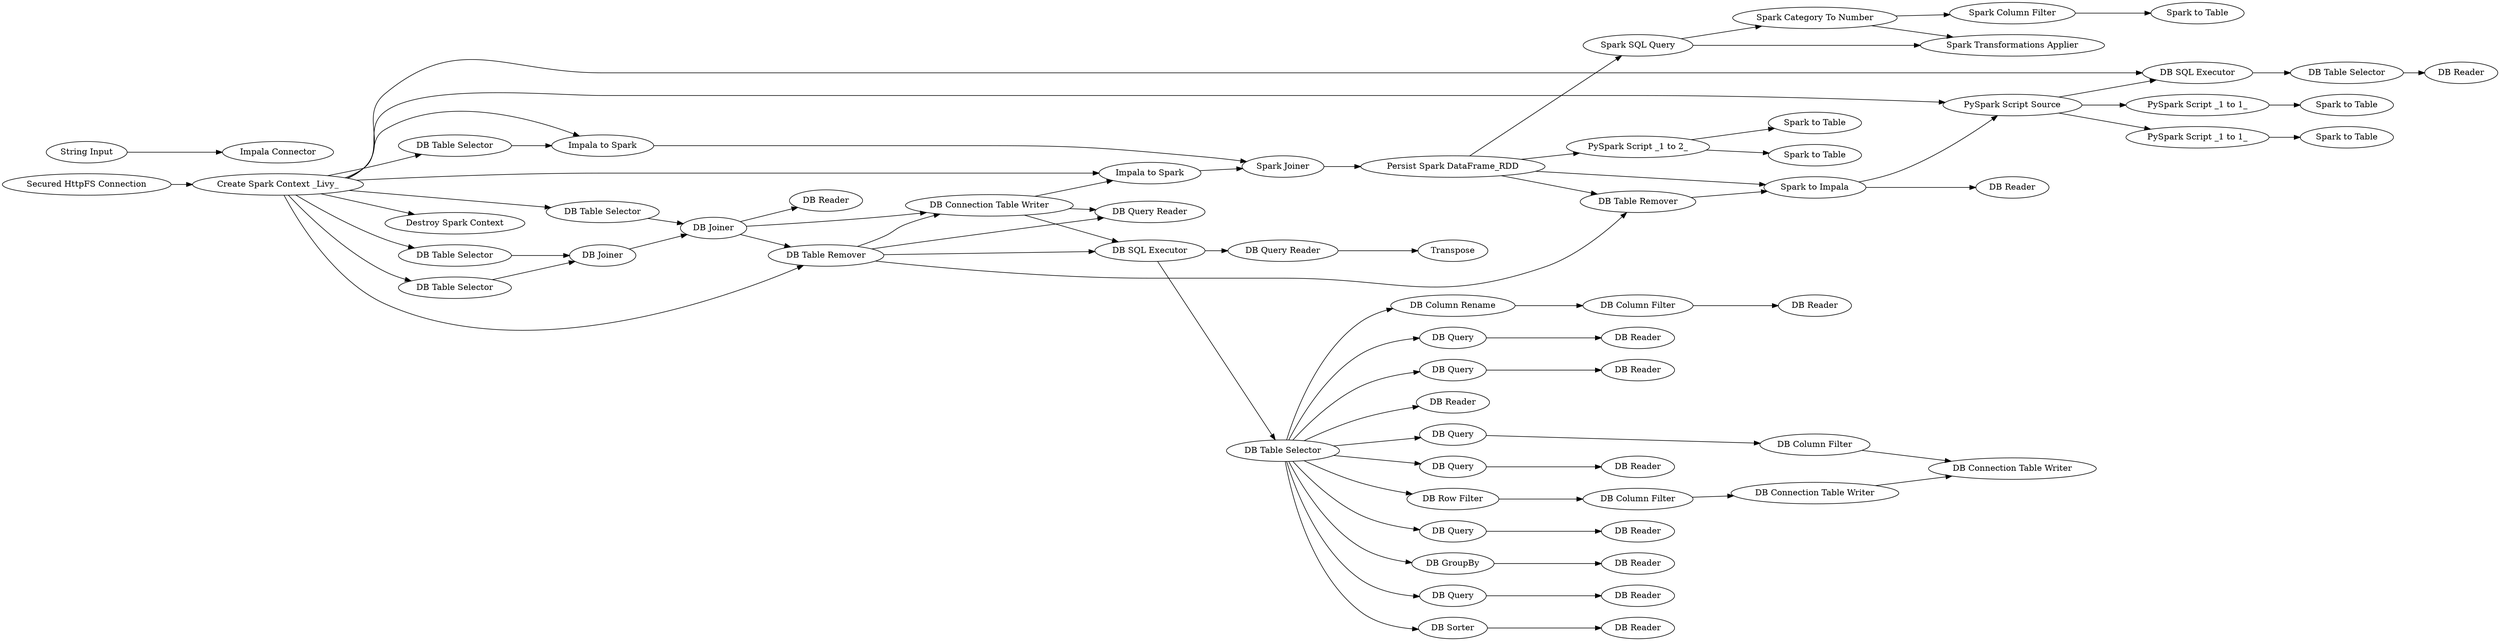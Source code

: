 digraph {
	1886 -> 1887
	1887 -> 1864
	1869 -> 1874
	1904 -> 1868
	1905 -> 1906
	1891 -> 1898
	1950 -> 1894
	1924 -> 1925
	1859 -> 1860
	1860 -> 1866
	1861 -> 1860
	1873 -> 1870
	1859 -> 1943
	3 -> 1858
	1887 -> 3
	1894 -> 1893
	1906 -> 1909
	1902 -> 1901
	1858 -> 1859
	1861 -> 1868
	1916 -> 1917
	1937 -> 1945
	1859 -> 1861
	1926 -> 1946
	1887 -> 1949
	1894 -> 1897
	1869 -> 1924
	1866 -> 1869
	1941 -> 1944
	1904 -> 1950
	1887 -> 1899
	1946 -> 1945
	1921 -> 1922
	1948 -> 1865
	1874 -> 1875
	1869 -> 1940
	1897 -> 1896
	1950 -> 1872
	1869 -> 1913
	1906 -> 1907
	1917 -> 1923
	1901 -> 1903
	1920 -> 1938
	1949 -> 1865
	1887 -> 2
	1905 -> 1907
	1893 -> 1895
	1891 -> 1900
	1866 -> 1890
	1869 -> 1873
	1869 -> 1921
	1864 -> 1948
	1887 -> 1861
	1868 -> 1950
	1869 -> 1941
	1887 -> 1902
	1894 -> 1902
	1909 -> 1908
	1927 -> 1928
	1887 -> 4
	2 -> 1858
	1865 -> 1904
	1869 -> 1926
	1860 -> 1949
	1869 -> 1920
	1869 -> 1916
	1869 -> 1927
	1887 -> 1948
	1860 -> 1871
	1938 -> 1937
	1861 -> 1866
	4 -> 1859
	1887 -> 1894
	1904 -> 1891
	1913 -> 1914
	1890 -> 1951
	1947 -> 1885
	1861 -> 1871
	1904 -> 1905
	1875 [label="DB Reader"]
	1947 [label="String Input"]
	1901 [label="DB Table Selector"]
	1866 [label="DB SQL Executor"]
	1908 [label="Spark to Table"]
	1944 [label="DB Reader"]
	1903 [label="DB Reader"]
	1900 [label="Spark to Table"]
	1887 [label="Create Spark Context _Livy_"]
	1893 [label="PySpark Script _1 to 1_"]
	1894 [label="PySpark Script Source"]
	1868 [label="DB Table Remover"]
	1899 [label="Destroy Spark Context"]
	1938 [label="DB Column Filter"]
	1925 [label="DB Reader"]
	1906 [label="Spark Category To Number"]
	1860 [label="DB Connection Table Writer"]
	3 [label="DB Table Selector"]
	1891 [label="PySpark Script _1 to 2_"]
	1865 [label="Spark Joiner"]
	1897 [label="PySpark Script _1 to 1_"]
	1905 [label="Spark SQL Query"]
	1940 [label="DB Reader"]
	1937 [label="DB Connection Table Writer"]
	1861 [label="DB Table Remover"]
	1948 [label="Impala to Spark"]
	1869 [label="DB Table Selector"]
	1951 [label=Transpose]
	1898 [label="Spark to Table"]
	1941 [label="DB Query"]
	1859 [label="DB Joiner"]
	1950 [label="Spark to Impala"]
	1914 [label="DB Reader"]
	1874 [label="DB GroupBy"]
	1872 [label="DB Reader"]
	1907 [label="Spark Transformations Applier"]
	1858 [label="DB Joiner"]
	1909 [label="Spark Column Filter"]
	4 [label="DB Table Selector"]
	1924 [label="DB Query"]
	1873 [label="DB Sorter"]
	1921 [label="DB Query"]
	1917 [label="DB Column Filter"]
	1902 [label="DB SQL Executor"]
	1870 [label="DB Reader"]
	1923 [label="DB Reader"]
	1922 [label="DB Reader"]
	1946 [label="DB Column Filter"]
	1928 [label="DB Reader"]
	1885 [label="Impala Connector"]
	1949 [label="Impala to Spark"]
	1864 [label="DB Table Selector"]
	1920 [label="DB Row Filter"]
	1913 [label="DB Query"]
	1895 [label="Spark to Table"]
	1871 [label="DB Query Reader"]
	1904 [label="Persist Spark DataFrame_RDD"]
	1886 [label="Secured HttpFS Connection"]
	1890 [label="DB Query Reader"]
	1927 [label="DB Query"]
	1943 [label="DB Reader"]
	1945 [label="DB Connection Table Writer"]
	1926 [label="DB Query"]
	1896 [label="Spark to Table"]
	2 [label="DB Table Selector"]
	1916 [label="DB Column Rename"]
	rankdir=LR
}
